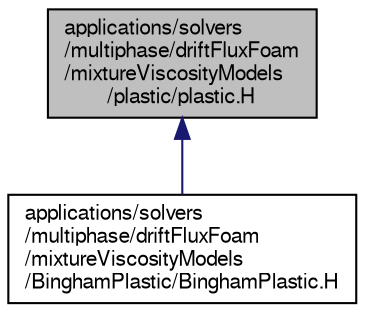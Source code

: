 digraph "applications/solvers/multiphase/driftFluxFoam/mixtureViscosityModels/plastic/plastic.H"
{
  bgcolor="transparent";
  edge [fontname="FreeSans",fontsize="10",labelfontname="FreeSans",labelfontsize="10"];
  node [fontname="FreeSans",fontsize="10",shape=record];
  Node301 [label="applications/solvers\l/multiphase/driftFluxFoam\l/mixtureViscosityModels\l/plastic/plastic.H",height=0.2,width=0.4,color="black", fillcolor="grey75", style="filled", fontcolor="black"];
  Node301 -> Node302 [dir="back",color="midnightblue",fontsize="10",style="solid",fontname="FreeSans"];
  Node302 [label="applications/solvers\l/multiphase/driftFluxFoam\l/mixtureViscosityModels\l/BinghamPlastic/BinghamPlastic.H",height=0.2,width=0.4,color="black",URL="$a20336.html"];
}
